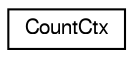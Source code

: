 digraph "Graphical Class Hierarchy"
{
  edge [fontname="FreeSans",fontsize="10",labelfontname="FreeSans",labelfontsize="10"];
  node [fontname="FreeSans",fontsize="10",shape=record];
  rankdir="LR";
  Node0 [label="CountCtx",height=0.2,width=0.4,color="black", fillcolor="white", style="filled",URL="$structCountCtx.html"];
}
